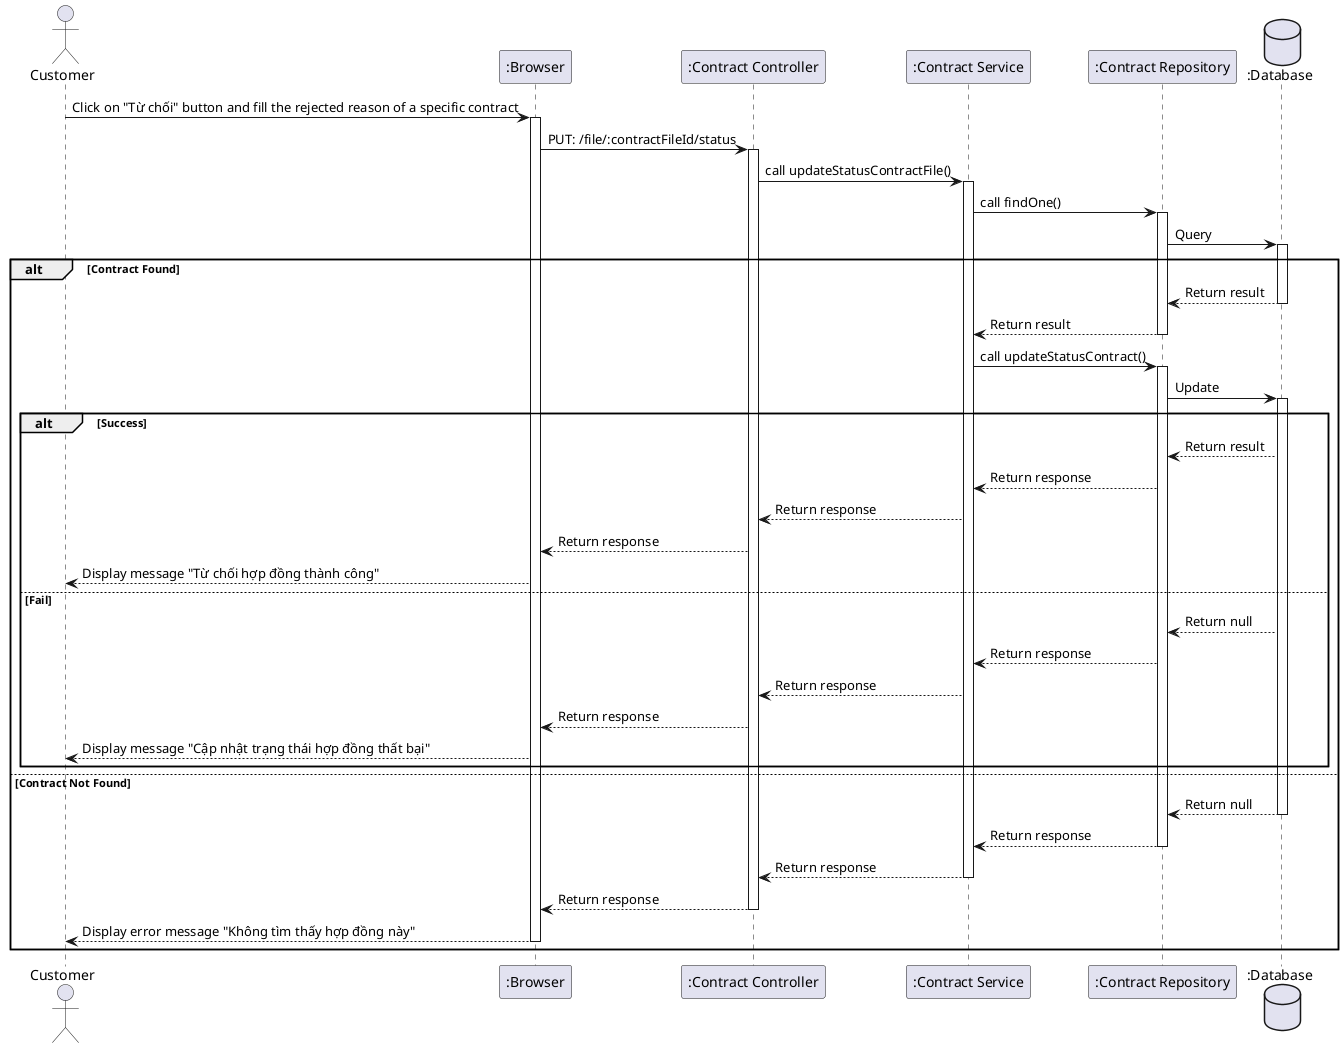 @startuml
actor Customer as A
participant ":Browser" as B
participant ":Contract Controller" as C
participant ":Contract Service" as D
participant ":Contract Repository" as E
database ":Database" as F

A -> B++: Click on "Từ chối" button and fill the rejected reason of a specific contract
B -> C++: PUT: /file/:contractFileId/status
C -> D++: call updateStatusContractFile()
D -> E++: call findOne()
E -> F++: Query
alt Contract Found
    F --> E--: Return result
    E --> D--: Return result
    D -> E++: call updateStatusContract()
    E -> F++: Update
    alt Success
        F --> E: Return result
        E --> D: Return response
        D --> C: Return response
        C --> B: Return response
        B --> A: Display message "Từ chối hợp đồng thành công"
    else Fail
        F --> E: Return null
        E --> D: Return response
        D --> C: Return response
        C --> B: Return response
        B --> A: Display message "Cập nhật trạng thái hợp đồng thất bại"
    end
else Contract Not Found
     F --> E--: Return null
     E --> D--: Return response
     D --> C--: Return response
     C --> B--: Return response
     B --> A--: Display error message "Không tìm thấy hợp đồng này"
end
@enduml